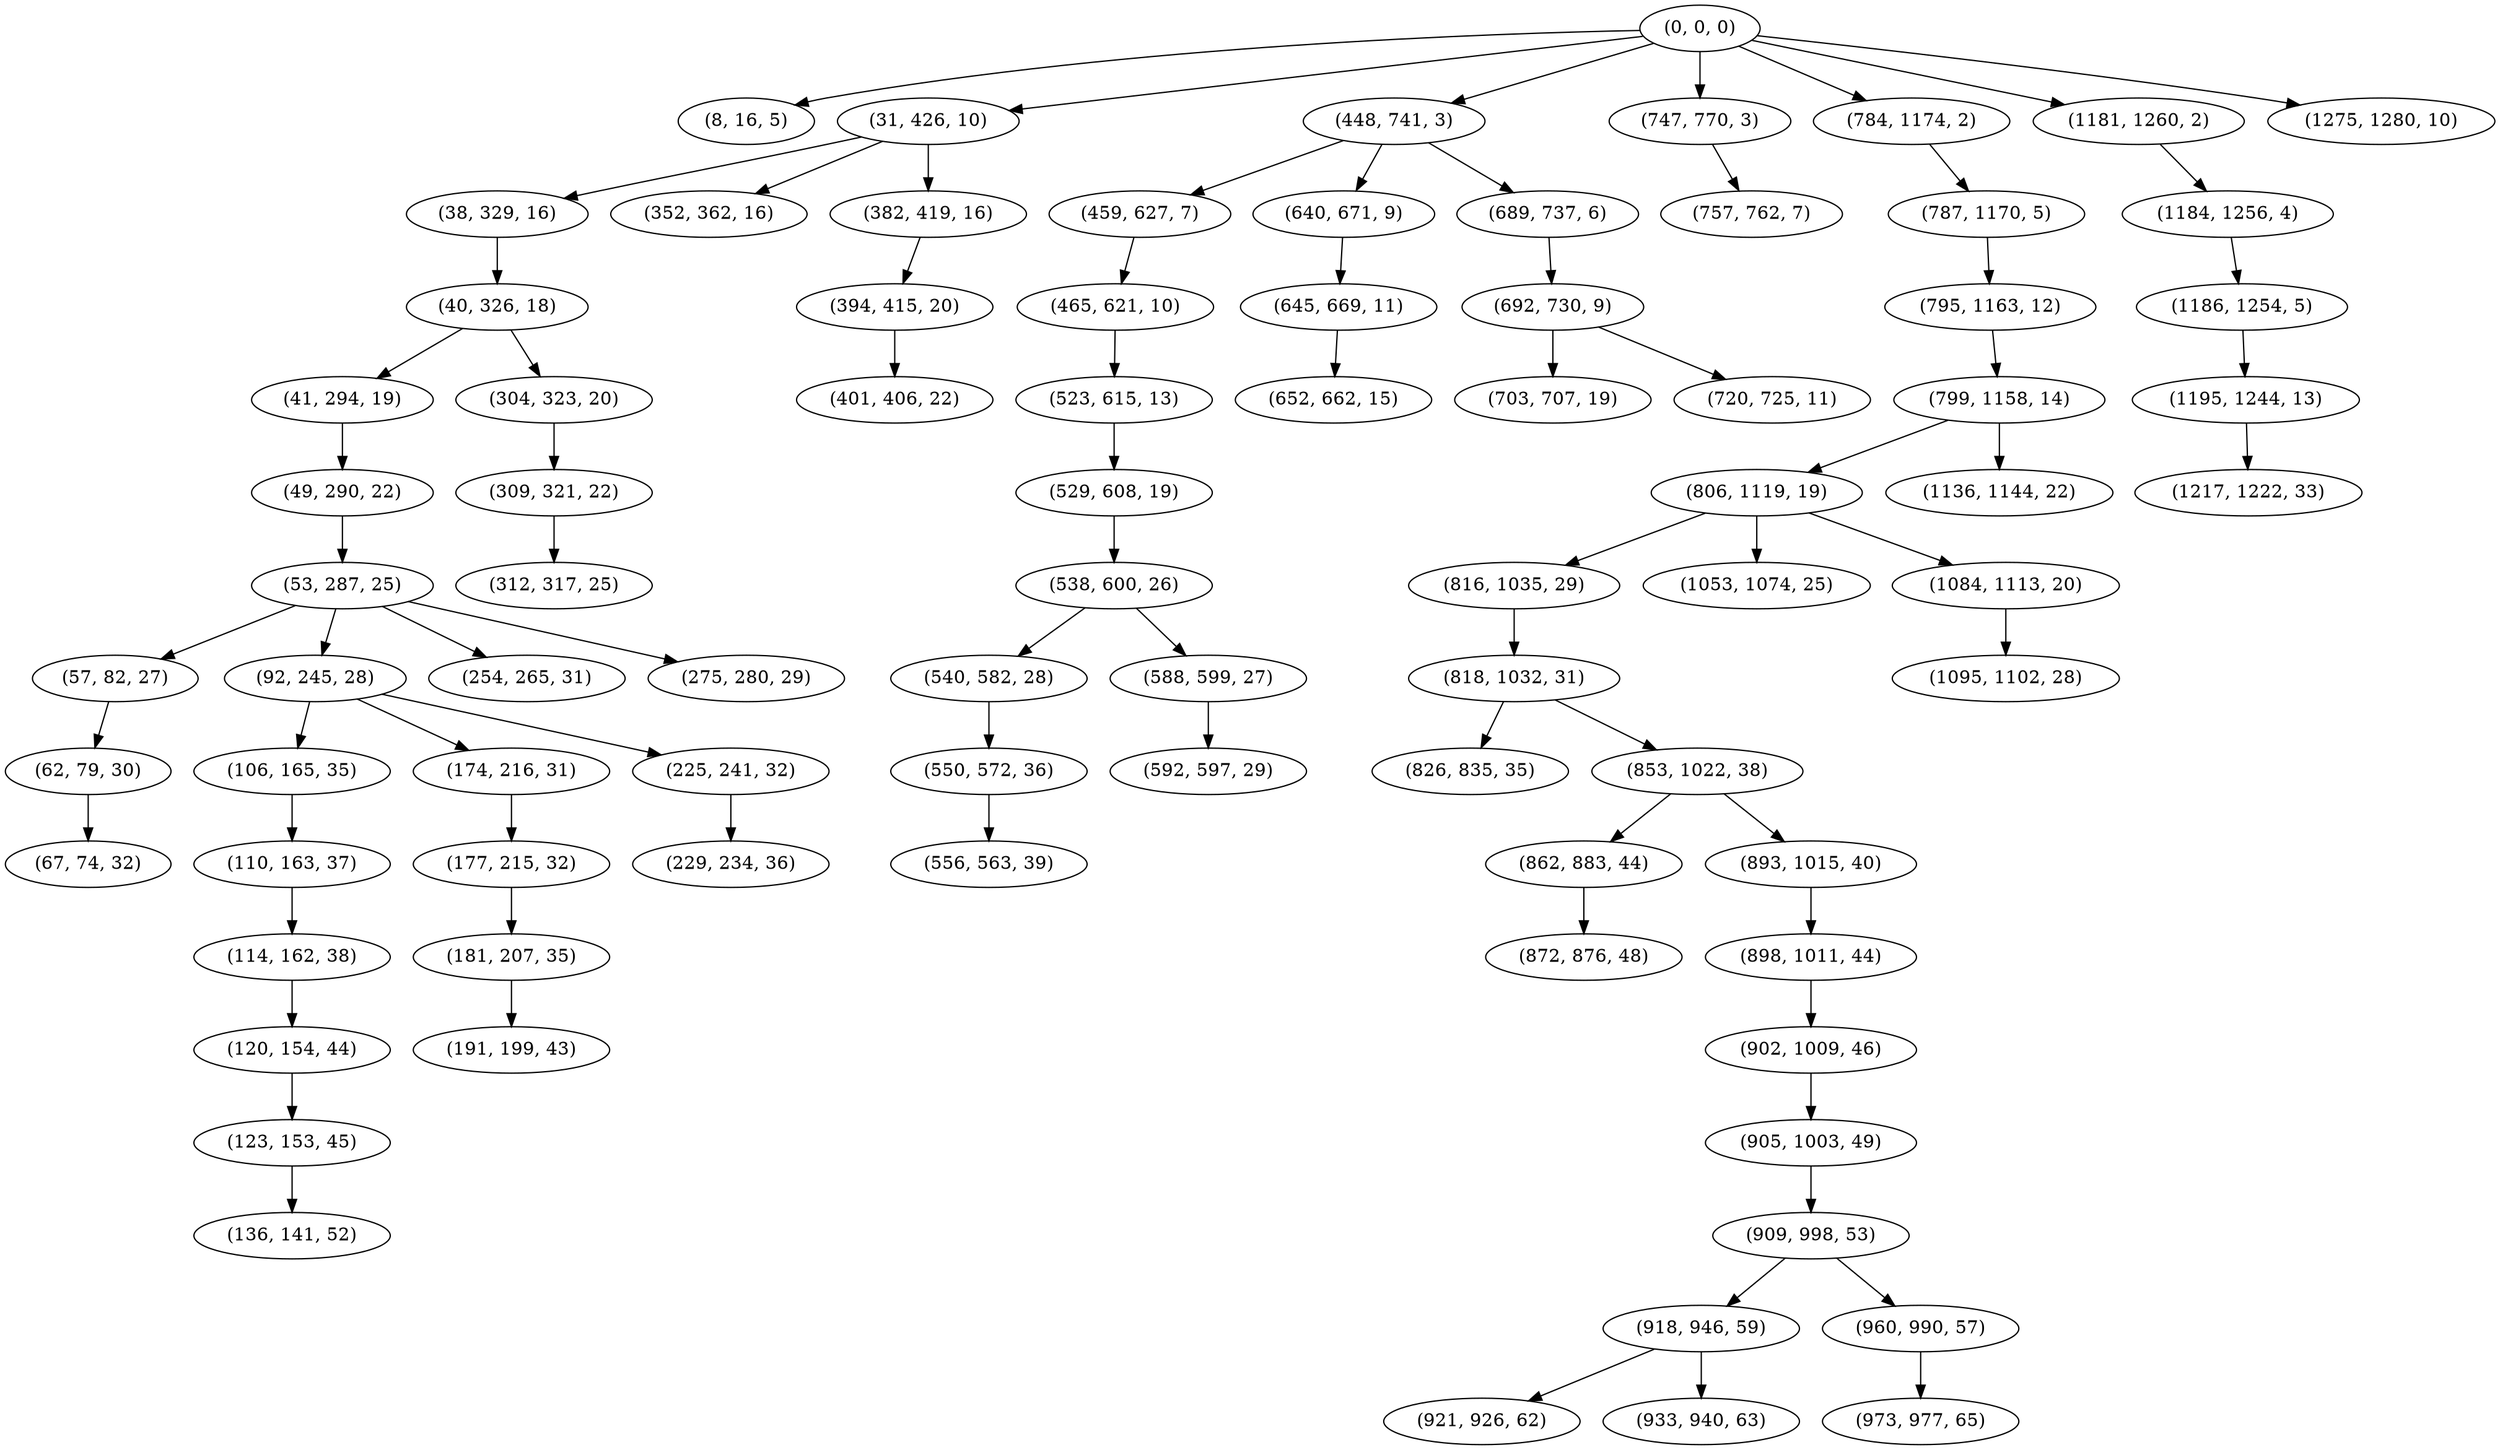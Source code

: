 digraph tree {
    "(0, 0, 0)";
    "(8, 16, 5)";
    "(31, 426, 10)";
    "(38, 329, 16)";
    "(40, 326, 18)";
    "(41, 294, 19)";
    "(49, 290, 22)";
    "(53, 287, 25)";
    "(57, 82, 27)";
    "(62, 79, 30)";
    "(67, 74, 32)";
    "(92, 245, 28)";
    "(106, 165, 35)";
    "(110, 163, 37)";
    "(114, 162, 38)";
    "(120, 154, 44)";
    "(123, 153, 45)";
    "(136, 141, 52)";
    "(174, 216, 31)";
    "(177, 215, 32)";
    "(181, 207, 35)";
    "(191, 199, 43)";
    "(225, 241, 32)";
    "(229, 234, 36)";
    "(254, 265, 31)";
    "(275, 280, 29)";
    "(304, 323, 20)";
    "(309, 321, 22)";
    "(312, 317, 25)";
    "(352, 362, 16)";
    "(382, 419, 16)";
    "(394, 415, 20)";
    "(401, 406, 22)";
    "(448, 741, 3)";
    "(459, 627, 7)";
    "(465, 621, 10)";
    "(523, 615, 13)";
    "(529, 608, 19)";
    "(538, 600, 26)";
    "(540, 582, 28)";
    "(550, 572, 36)";
    "(556, 563, 39)";
    "(588, 599, 27)";
    "(592, 597, 29)";
    "(640, 671, 9)";
    "(645, 669, 11)";
    "(652, 662, 15)";
    "(689, 737, 6)";
    "(692, 730, 9)";
    "(703, 707, 19)";
    "(720, 725, 11)";
    "(747, 770, 3)";
    "(757, 762, 7)";
    "(784, 1174, 2)";
    "(787, 1170, 5)";
    "(795, 1163, 12)";
    "(799, 1158, 14)";
    "(806, 1119, 19)";
    "(816, 1035, 29)";
    "(818, 1032, 31)";
    "(826, 835, 35)";
    "(853, 1022, 38)";
    "(862, 883, 44)";
    "(872, 876, 48)";
    "(893, 1015, 40)";
    "(898, 1011, 44)";
    "(902, 1009, 46)";
    "(905, 1003, 49)";
    "(909, 998, 53)";
    "(918, 946, 59)";
    "(921, 926, 62)";
    "(933, 940, 63)";
    "(960, 990, 57)";
    "(973, 977, 65)";
    "(1053, 1074, 25)";
    "(1084, 1113, 20)";
    "(1095, 1102, 28)";
    "(1136, 1144, 22)";
    "(1181, 1260, 2)";
    "(1184, 1256, 4)";
    "(1186, 1254, 5)";
    "(1195, 1244, 13)";
    "(1217, 1222, 33)";
    "(1275, 1280, 10)";
    "(0, 0, 0)" -> "(8, 16, 5)";
    "(0, 0, 0)" -> "(31, 426, 10)";
    "(0, 0, 0)" -> "(448, 741, 3)";
    "(0, 0, 0)" -> "(747, 770, 3)";
    "(0, 0, 0)" -> "(784, 1174, 2)";
    "(0, 0, 0)" -> "(1181, 1260, 2)";
    "(0, 0, 0)" -> "(1275, 1280, 10)";
    "(31, 426, 10)" -> "(38, 329, 16)";
    "(31, 426, 10)" -> "(352, 362, 16)";
    "(31, 426, 10)" -> "(382, 419, 16)";
    "(38, 329, 16)" -> "(40, 326, 18)";
    "(40, 326, 18)" -> "(41, 294, 19)";
    "(40, 326, 18)" -> "(304, 323, 20)";
    "(41, 294, 19)" -> "(49, 290, 22)";
    "(49, 290, 22)" -> "(53, 287, 25)";
    "(53, 287, 25)" -> "(57, 82, 27)";
    "(53, 287, 25)" -> "(92, 245, 28)";
    "(53, 287, 25)" -> "(254, 265, 31)";
    "(53, 287, 25)" -> "(275, 280, 29)";
    "(57, 82, 27)" -> "(62, 79, 30)";
    "(62, 79, 30)" -> "(67, 74, 32)";
    "(92, 245, 28)" -> "(106, 165, 35)";
    "(92, 245, 28)" -> "(174, 216, 31)";
    "(92, 245, 28)" -> "(225, 241, 32)";
    "(106, 165, 35)" -> "(110, 163, 37)";
    "(110, 163, 37)" -> "(114, 162, 38)";
    "(114, 162, 38)" -> "(120, 154, 44)";
    "(120, 154, 44)" -> "(123, 153, 45)";
    "(123, 153, 45)" -> "(136, 141, 52)";
    "(174, 216, 31)" -> "(177, 215, 32)";
    "(177, 215, 32)" -> "(181, 207, 35)";
    "(181, 207, 35)" -> "(191, 199, 43)";
    "(225, 241, 32)" -> "(229, 234, 36)";
    "(304, 323, 20)" -> "(309, 321, 22)";
    "(309, 321, 22)" -> "(312, 317, 25)";
    "(382, 419, 16)" -> "(394, 415, 20)";
    "(394, 415, 20)" -> "(401, 406, 22)";
    "(448, 741, 3)" -> "(459, 627, 7)";
    "(448, 741, 3)" -> "(640, 671, 9)";
    "(448, 741, 3)" -> "(689, 737, 6)";
    "(459, 627, 7)" -> "(465, 621, 10)";
    "(465, 621, 10)" -> "(523, 615, 13)";
    "(523, 615, 13)" -> "(529, 608, 19)";
    "(529, 608, 19)" -> "(538, 600, 26)";
    "(538, 600, 26)" -> "(540, 582, 28)";
    "(538, 600, 26)" -> "(588, 599, 27)";
    "(540, 582, 28)" -> "(550, 572, 36)";
    "(550, 572, 36)" -> "(556, 563, 39)";
    "(588, 599, 27)" -> "(592, 597, 29)";
    "(640, 671, 9)" -> "(645, 669, 11)";
    "(645, 669, 11)" -> "(652, 662, 15)";
    "(689, 737, 6)" -> "(692, 730, 9)";
    "(692, 730, 9)" -> "(703, 707, 19)";
    "(692, 730, 9)" -> "(720, 725, 11)";
    "(747, 770, 3)" -> "(757, 762, 7)";
    "(784, 1174, 2)" -> "(787, 1170, 5)";
    "(787, 1170, 5)" -> "(795, 1163, 12)";
    "(795, 1163, 12)" -> "(799, 1158, 14)";
    "(799, 1158, 14)" -> "(806, 1119, 19)";
    "(799, 1158, 14)" -> "(1136, 1144, 22)";
    "(806, 1119, 19)" -> "(816, 1035, 29)";
    "(806, 1119, 19)" -> "(1053, 1074, 25)";
    "(806, 1119, 19)" -> "(1084, 1113, 20)";
    "(816, 1035, 29)" -> "(818, 1032, 31)";
    "(818, 1032, 31)" -> "(826, 835, 35)";
    "(818, 1032, 31)" -> "(853, 1022, 38)";
    "(853, 1022, 38)" -> "(862, 883, 44)";
    "(853, 1022, 38)" -> "(893, 1015, 40)";
    "(862, 883, 44)" -> "(872, 876, 48)";
    "(893, 1015, 40)" -> "(898, 1011, 44)";
    "(898, 1011, 44)" -> "(902, 1009, 46)";
    "(902, 1009, 46)" -> "(905, 1003, 49)";
    "(905, 1003, 49)" -> "(909, 998, 53)";
    "(909, 998, 53)" -> "(918, 946, 59)";
    "(909, 998, 53)" -> "(960, 990, 57)";
    "(918, 946, 59)" -> "(921, 926, 62)";
    "(918, 946, 59)" -> "(933, 940, 63)";
    "(960, 990, 57)" -> "(973, 977, 65)";
    "(1084, 1113, 20)" -> "(1095, 1102, 28)";
    "(1181, 1260, 2)" -> "(1184, 1256, 4)";
    "(1184, 1256, 4)" -> "(1186, 1254, 5)";
    "(1186, 1254, 5)" -> "(1195, 1244, 13)";
    "(1195, 1244, 13)" -> "(1217, 1222, 33)";
}
